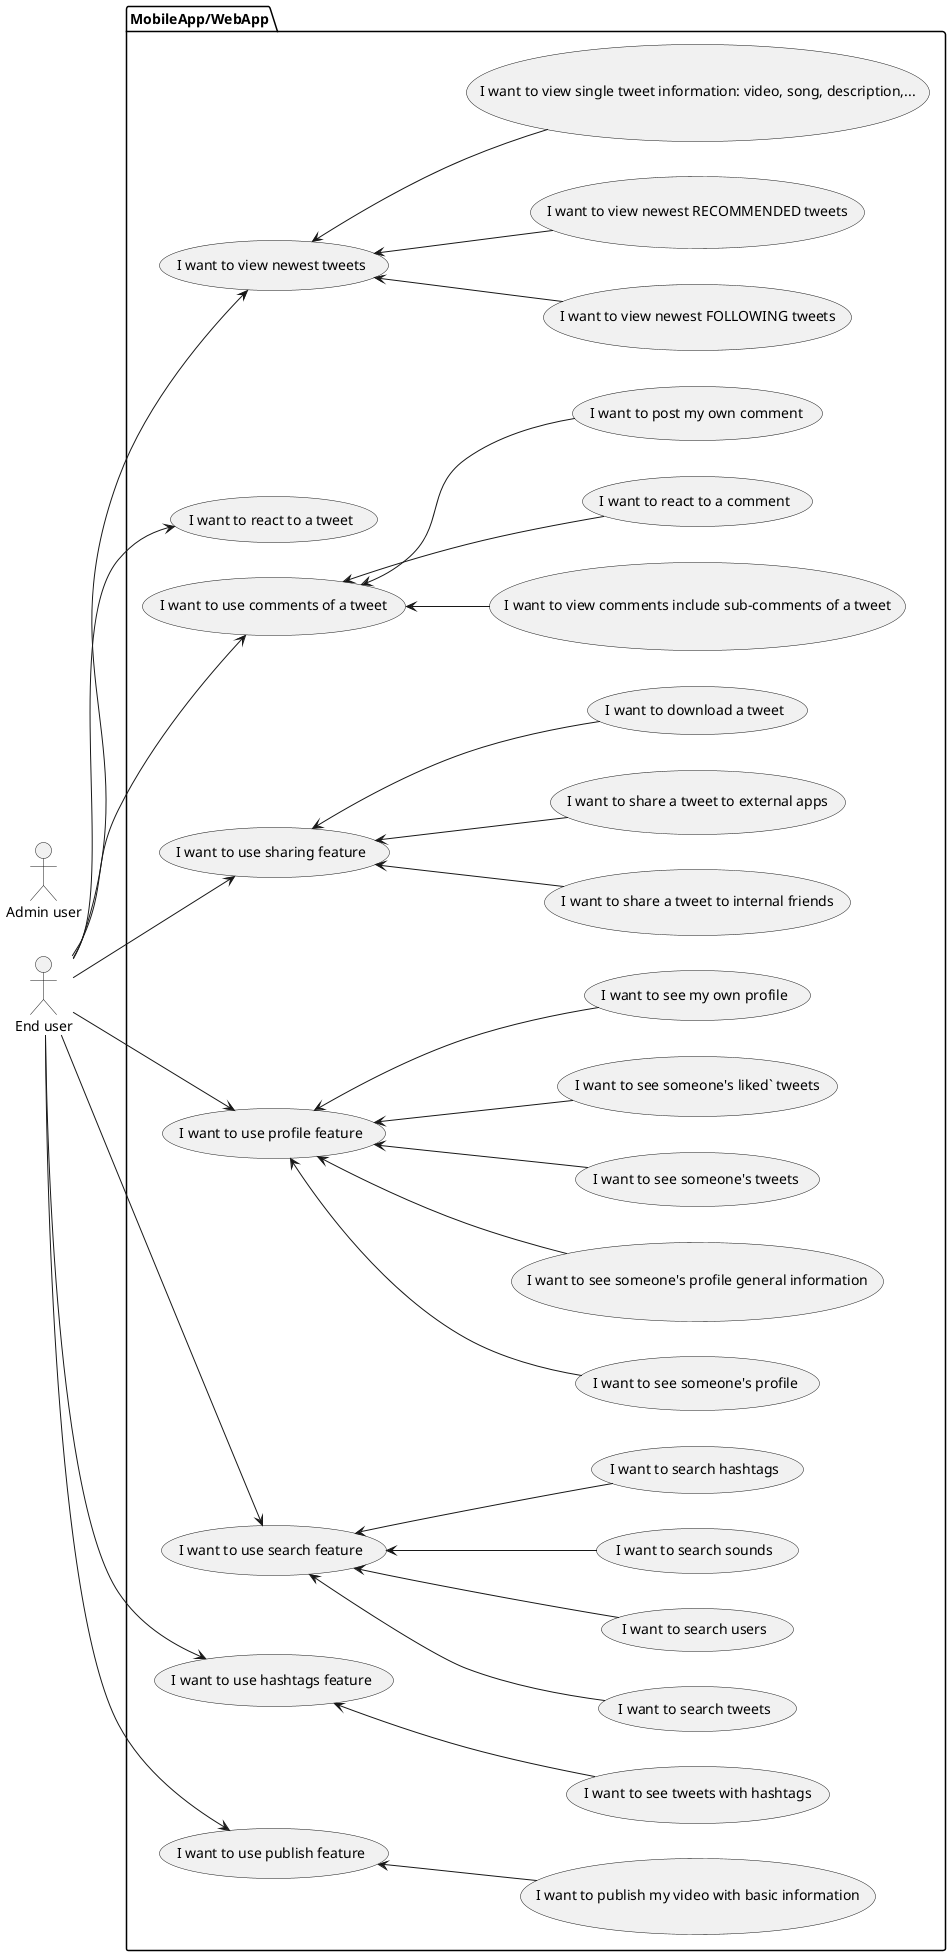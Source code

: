 @startuml
left to right direction
actor "End user" as eu
actor "Admin user" as au
package MobileApp/WebApp {
  usecase "I want to view newest tweets" as UC1
  usecase "I want to view newest FOLLOWING tweets" as UC1.1
  usecase "I want to view newest RECOMMENDED tweets" as UC1.2
  usecase "I want to view single tweet information: video, song, description,..." as UC1.3

  usecase "I want to react to a tweet" as UC2

  usecase "I want to use comments of a tweet" as UC3
  usecase "I want to view comments include sub-comments of a tweet" as UC3.1
  usecase "I want to react to a comment" as UC3.2
  usecase "I want to post my own comment" as UC3.3

  usecase "I want to use sharing feature" as UC4
  usecase "I want to share a tweet to internal friends" as UC4.1
  usecase "I want to share a tweet to external apps" as UC4.2
  usecase "I want to download a tweet" as UC4.3

  usecase "I want to use profile feature" as UC5
  usecase "I want to see someone's profile" as UC5.1
  usecase "I want to see someone's profile general information" as  UC5.1.1
  usecase "I want to see someone's tweets" as  UC5.1.2
  usecase "I want to see someone's liked` tweets" as  UC5.1.3
  usecase "I want to see my own profile" as UC5.2

  usecase "I want to use search feature" as UC6
  usecase "I want to search tweets" as UC6.1
  usecase "I want to search users" as UC6.2
  usecase "I want to search sounds" as UC6.3
  usecase "I want to search hashtags" as UC6.4

  usecase "I want to use hashtags feature" as UC7
  usecase "I want to see all hashtags" as UC7.1
  usecase "I want to see tweets with hashtags" as UC7.1

  usecase "I want to use publish feature" as UC8
  usecase "I want to publish my video with basic information" as UC8.1
}

UC1<--UC1.1
UC1<--UC1.2
UC1<--UC1.3

UC3<--UC3.1
UC3<--UC3.2
UC3<--UC3.3

UC4<--UC4.1
UC4<--UC4.2
UC4<--UC4.3

UC5<--UC5.1
UC5<--UC5.1.1
UC5<--UC5.1.2
UC5<--UC5.1.3
UC5<--UC5.2

UC6<--UC6.1
UC6<--UC6.2
UC6<--UC6.3
UC6<--UC6.4

UC7<--UC7.1

UC8<--UC8.1

eu-->UC1
eu-->UC2
eu-->UC3
eu-->UC4
eu-->UC5
eu-->UC6
eu-->UC7
eu-->UC8
@enduml